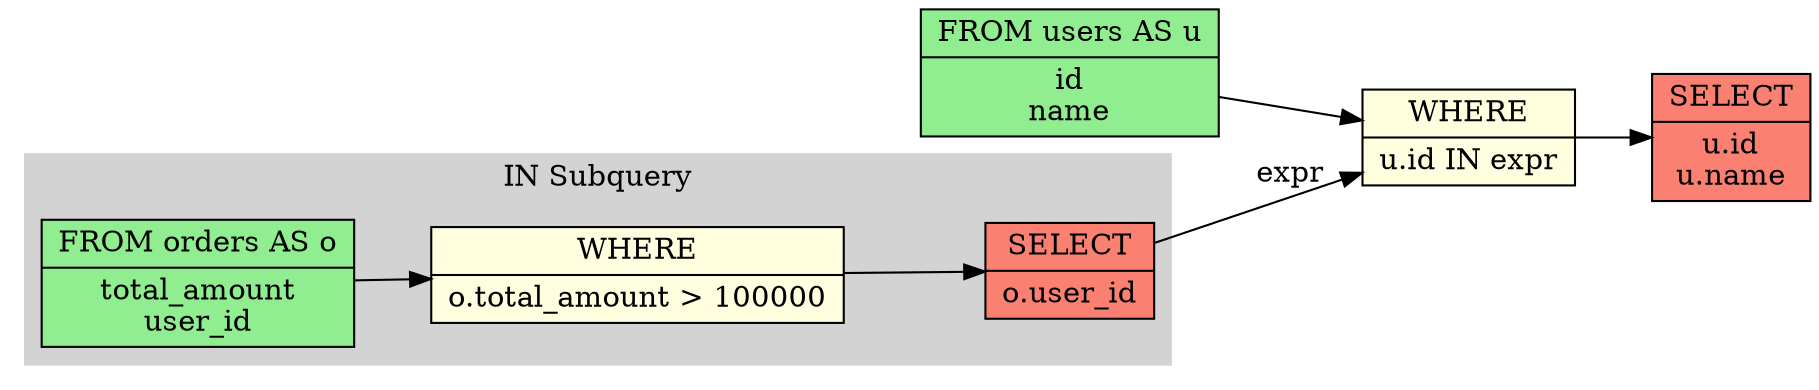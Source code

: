 digraph schema_flow {
  rankdir=LR;
  node [shape=record];

  // Source tables
  node_0 [label="FROM users AS u|id\nname", style=filled, fillcolor=lightgreen];

  // Operations
  node_1 [label="WHERE|u.id IN expr", style=filled, fillcolor=lightyellow];
  node_3 [label="SELECT|u.id\nu.name", style=filled, fillcolor=salmon];

  // Data flow edges

  // JOIN operations with table info
  node_0 -> node_1;
  node_1 -> node_3;

  subgraph cluster_node_2 {
    label="IN Subquery";
    style=filled;
    color=lightgrey;
    // Source tables
    subq_0_node_0 [label="FROM orders AS o|total_amount\nuser_id", style=filled, fillcolor=lightgreen];
    // Operations
    subq_0_node_1 [label="WHERE|o.total_amount \> 100000", style=filled, fillcolor=lightyellow];
    subq_0_node_2 [label="SELECT|o.user_id", style=filled, fillcolor=salmon];
    // Data flow edges
    // JOIN operations with table info
    subq_0_node_0 -> subq_0_node_1;
    subq_0_node_1 -> subq_0_node_2;
  }
  subq_0_node_2 -> node_1 [label="expr"];
}